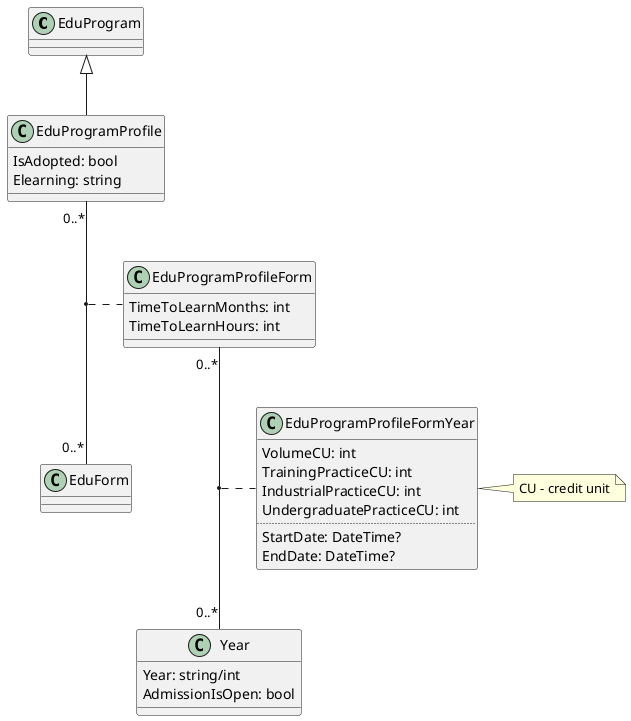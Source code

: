 @startuml Volume of educational program

EduProgram <|-- EduProgramProfile

EduProgramProfile "0..*" -- "0..*" EduForm
(EduProgramProfile, EduForm) .. EduProgramProfileForm

EduProgramProfileForm "0..*" -- "0..*" Year
(EduProgramProfileForm, Year) .. EduProgramProfileFormYear

class EduProgramProfile {
    IsAdopted: bool
    Elearning: string
}
 
class Year {
    Year: string/int
    AdmissionIsOpen: bool
}

class EduProgramProfileForm {
    TimeToLearnMonths: int
    TimeToLearnHours: int
}

class EduProgramProfileFormYear {
    VolumeCU: int
    TrainingPracticeCU: int
    IndustrialPracticeCU: int
    UndergraduatePracticeCU: int
    ..
    StartDate: DateTime?
    EndDate: DateTime?
}

note right: CU - credit unit

@enduml
